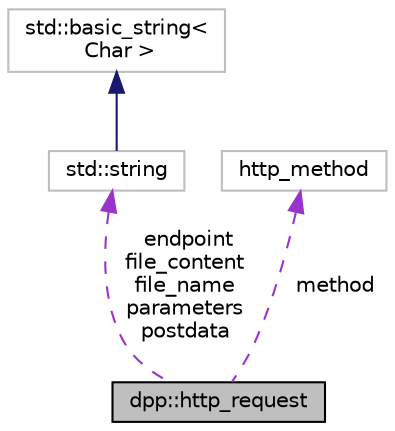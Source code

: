 digraph "dpp::http_request"
{
 // INTERACTIVE_SVG=YES
 // LATEX_PDF_SIZE
  bgcolor="transparent";
  edge [fontname="Helvetica",fontsize="10",labelfontname="Helvetica",labelfontsize="10"];
  node [fontname="Helvetica",fontsize="10",shape=record];
  Node1 [label="dpp::http_request",height=0.2,width=0.4,color="black", fillcolor="grey75", style="filled", fontcolor="black",tooltip="A HTTP request."];
  Node2 -> Node1 [dir="back",color="darkorchid3",fontsize="10",style="dashed",label=" endpoint\nfile_content\nfile_name\nparameters\npostdata" ,fontname="Helvetica"];
  Node2 [label="std::string",height=0.2,width=0.4,color="grey75",tooltip=" "];
  Node3 -> Node2 [dir="back",color="midnightblue",fontsize="10",style="solid",fontname="Helvetica"];
  Node3 [label="std::basic_string\<\l Char \>",height=0.2,width=0.4,color="grey75",tooltip=" "];
  Node4 -> Node1 [dir="back",color="darkorchid3",fontsize="10",style="dashed",label=" method" ,fontname="Helvetica"];
  Node4 [label="http_method",height=0.2,width=0.4,color="grey75",tooltip=" "];
}
